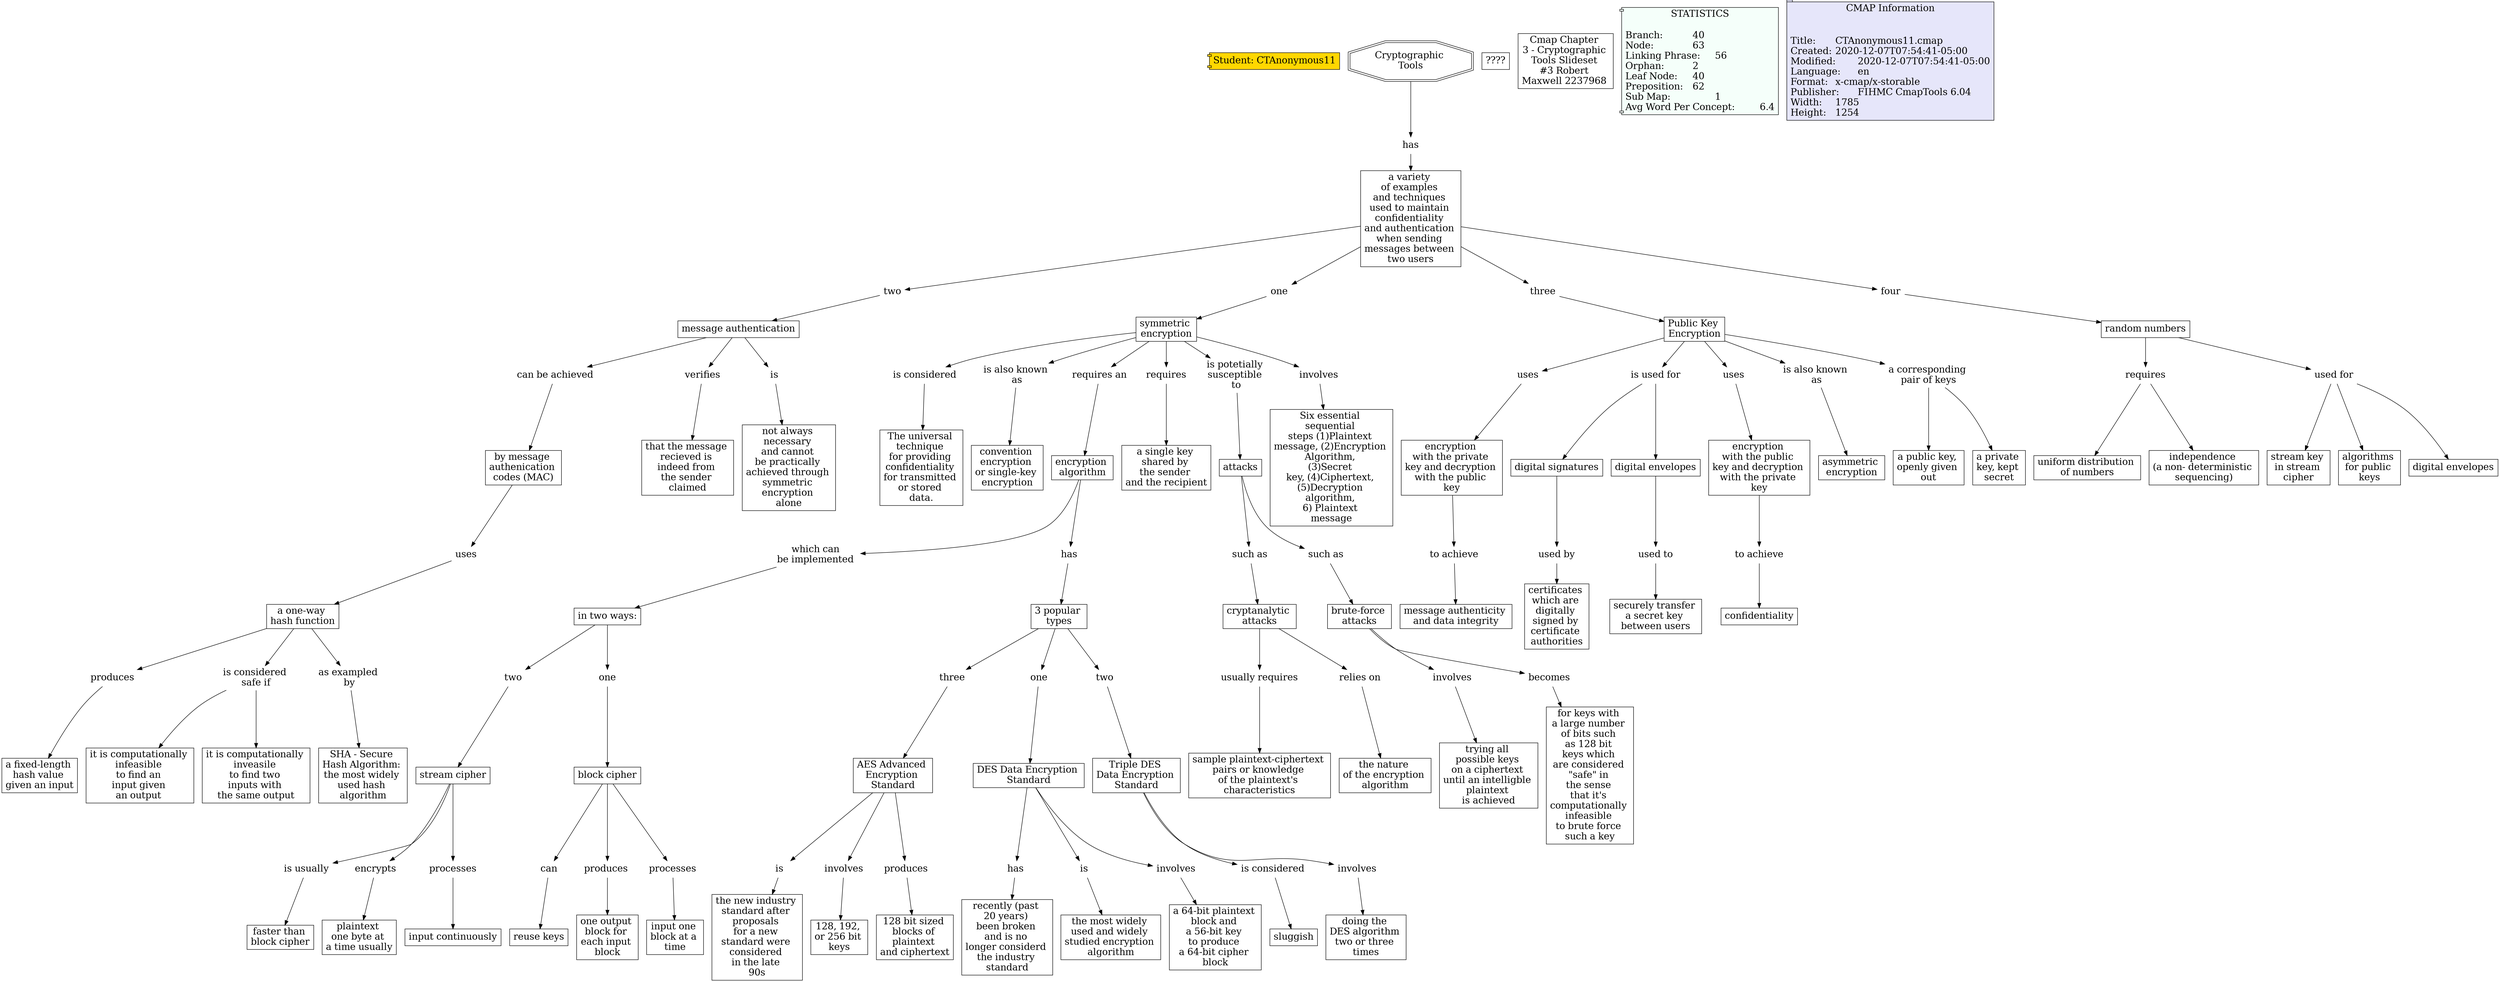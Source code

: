 // The Round Table
digraph {
	Student [label="Student: CTAnonymous11" fillcolor=gold fontsize=20 shape=component style=filled]
	"1RS0HZZTK-278JP14-5SH" [label="is usually
" fontsize=20 shape=none]
	"1RS0HZZTK-QKMTK8-5SD" [label="faster than 
block cipher
" fillcolor=white fontsize=20 shape=rect style=filled]
	"1RS0HZZTK-278JP14-5SH" -> "1RS0HZZTK-QKMTK8-5SD" [constraint=true]
	"1RRBCTRJ9-776TX5-5CS" [label="is considered
" fontsize=20 shape=none]
	"1RRBCTRJ9-19FH3QJ-5CP" [label="The universal 
technique 
for providing 
confidentiality 
for transmitted 
or stored 
data." fillcolor=white fontsize=20 shape=rect style=filled]
	"1RRBCTRJ9-776TX5-5CS" -> "1RRBCTRJ9-19FH3QJ-5CP" [constraint=true]
	"1RS0HBHHK-2B41GMT-45Q" [label="cryptanalytic 
attacks" fillcolor=white fontsize=20 shape=rect style=filled]
	"1RS0HF1YR-1JBD78K-4DR" [label="usually requires
" fontsize=20 shape=none]
	"1RS0HBHHK-2B41GMT-45Q" -> "1RS0HF1YR-1JBD78K-4DR" [constraint=true]
	"1RRBBLRJL-15Z74VP-3JX" [label=two fontsize=20 shape=none]
	"1RRBBLRJL-1F1PTN4-3JT" [label="message authentication
" fillcolor=white fontsize=20 shape=rect style=filled]
	"1RRBBLRJL-15Z74VP-3JX" -> "1RRBBLRJL-1F1PTN4-3JT" [constraint=true]
	"1RS0HTY3H-13X2L50-5DT" [label="stream cipher
" fillcolor=white fontsize=20 shape=rect style=filled]
	"1RS0J0FM1-CBZ259-5VF" [label=encrypts fontsize=20 shape=none]
	"1RS0HTY3H-13X2L50-5DT" -> "1RS0J0FM1-CBZ259-5VF" [constraint=true]
	"1RS0JGTD0-8G5GXK-6VC" [label="is " fontsize=20 shape=none]
	"1RS0JGTCJ-LRW1B2-6V8" [label="the new industry 
standard after 
proposals 
for a new 
standard were 
considered 
in the late 
90s" fillcolor=white fontsize=20 shape=rect style=filled]
	"1RS0JGTD0-8G5GXK-6VC" -> "1RS0JGTCJ-LRW1B2-6V8" [constraint=true]
	"1RS0H1PCR-2BLS2R8-3B7" [label="is also known 
as" fontsize=20 shape=none]
	"1RS0H1PCR-1RK26K2-3B4" [label="convention 
encryption 
or single-key 
encryption" fillcolor=white fontsize=20 shape=rect style=filled]
	"1RS0H1PCR-2BLS2R8-3B7" -> "1RS0H1PCR-1RK26K2-3B4" [constraint=true]
	"1RS0KTXF7-1ZV8PZD-9WX" [label=requires fontsize=20 shape=none]
	"1RS0KTXF7-9XQWYV-9WT" [label="uniform distribution 
of numbers
" fillcolor=white fontsize=20 shape=rect style=filled]
	"1RS0KTXF7-1ZV8PZD-9WX" -> "1RS0KTXF7-9XQWYV-9WT" [constraint=true]
	"1RS0HBKXJ-11JCYXH-46J" [label="brute-force 
attacks" fillcolor=white fontsize=20 shape=rect style=filled]
	"1RS0HH803-1STCYCL-4L0" [label=involves fontsize=20 shape=none]
	"1RS0HBKXJ-11JCYXH-46J" -> "1RS0HH803-1STCYCL-4L0" [constraint=true]
	"1RS0HSVK6-1JN2809-58B" [label="in two ways:
" fillcolor=white fontsize=20 shape=rect style=filled]
	"1RS0HTY3H-YV6WFY-5DX" [label=two fontsize=20 shape=none]
	"1RS0HSVK6-1JN2809-58B" -> "1RS0HTY3H-YV6WFY-5DX" [constraint=true]
	"1RS0HTY3H-13X2L50-5DT" [label="stream cipher
" fillcolor=white fontsize=20 shape=rect style=filled]
	"1RS0HZN5W-Q4YLW3-5QR" [label=processes fontsize=20 shape=none]
	"1RS0HTY3H-13X2L50-5DT" -> "1RS0HZN5W-Q4YLW3-5QR" [constraint=true]
	"1RS0HV7KJ-1ZZ57LF-5G0" [label=one fontsize=20 shape=none]
	"1RS0HV7K0-2C3BPTN-5FX" [label="block cipher
" fillcolor=white fontsize=20 shape=rect style=filled]
	"1RS0HV7KJ-1ZZ57LF-5G0" -> "1RS0HV7K0-2C3BPTN-5FX" [constraint=true]
	"1RS0J2WZ6-16ZMPD7-5ZM" [label="DES Data Encryption 
Standard" fillcolor=white fontsize=20 shape=rect style=filled]
	"1RS0JB7J0-21MPDQC-6HP" [label=has fontsize=20 shape=none]
	"1RS0J2WZ6-16ZMPD7-5ZM" -> "1RS0JB7J0-21MPDQC-6HP" [constraint=true]
	"1RS0JY3BZ-62TM0R-83S" [label=produces fontsize=20 shape=none]
	"1RS0JY3BZ-1MDB65G-83P" [label="a fixed-length 
hash value 
given an input
" fillcolor=white fontsize=20 shape=rect style=filled]
	"1RS0JY3BZ-62TM0R-83S" -> "1RS0JY3BZ-1MDB65G-83P" [constraint=true]
	"1RS0JXQP3-1C02H80-821" [label=uses fontsize=20 shape=none]
	"1RS0JXQP3-1N7NQHY-81Y" [label="a one-way 
hash function
" fillcolor=white fontsize=20 shape=rect style=filled]
	"1RS0JXQP3-1C02H80-821" -> "1RS0JXQP3-1N7NQHY-81Y" [constraint=true]
	"1RRBBLNMC-1RH5411-3J0" [label="symmetric 
encryption" fillcolor=white fontsize=20 shape=rect style=filled]
	"1RS0HRTFK-X3BMM1-56F" [label="requires an
" fontsize=20 shape=none]
	"1RRBBLNMC-1RH5411-3J0" -> "1RS0HRTFK-X3BMM1-56F" [constraint=true]
	"1RS0KM62M-1Y451NH-9GL" [label="used to" fontsize=20 shape=none]
	"1RS0KM62M-1ZFCTPY-9GH" [label="securely transfer 
a secret key 
between users
" fillcolor=white fontsize=20 shape=rect style=filled]
	"1RS0KM62M-1Y451NH-9GL" -> "1RS0KM62M-1ZFCTPY-9GH" [constraint=true]
	"1RRBBLNMC-1RH5411-3J0" [label="symmetric 
encryption" fillcolor=white fontsize=20 shape=rect style=filled]
	"1RRBCTRJ9-776TX5-5CS" [label="is considered
" fontsize=20 shape=none]
	"1RRBBLNMC-1RH5411-3J0" -> "1RRBCTRJ9-776TX5-5CS" [constraint=true]
	"1RRBBLRJL-1F1PTN4-3JT" [label="message authentication
" fillcolor=white fontsize=20 shape=rect style=filled]
	"1RS0JWDKB-21YDHC8-7ZB" [label="can be achieved
" fontsize=20 shape=none]
	"1RRBBLRJL-1F1PTN4-3JT" -> "1RS0JWDKB-21YDHC8-7ZB" [constraint=true]
	"1RS0HSVKP-17MX63P-58F" [label="which can 
be implemented 
" fontsize=20 shape=none]
	"1RS0HSVK6-1JN2809-58B" [label="in two ways:
" fillcolor=white fontsize=20 shape=rect style=filled]
	"1RS0HSVKP-17MX63P-58F" -> "1RS0HSVK6-1JN2809-58B" [constraint=true]
	"1RS0K0BDL-2CV7JV8-86Q" [label="is considered 
safe if" fontsize=20 shape=none]
	"1RS0K0BD2-1N0VFPJ-86M" [label="it is computationally 
infeasible 
to find an 
input given 
an output 
" fillcolor=white fontsize=20 shape=rect style=filled]
	"1RS0K0BDL-2CV7JV8-86Q" -> "1RS0K0BD2-1N0VFPJ-86M" [constraint=true]
	"1RS0KFNX3-26V21WC-97V" [label="to achieve
" fontsize=20 shape=none]
	"1RS0KFNX3-MPLP6S-97R" [label="message authenticity 
and data integrity
" fillcolor=white fontsize=20 shape=rect style=filled]
	"1RS0KFNX3-26V21WC-97V" -> "1RS0KFNX3-MPLP6S-97R" [constraint=true]
	"1RS0J5L1H-404DPQ-65Z" [label=three fontsize=20 shape=none]
	"1RS0J5L1H-1NN60VF-65W" [label="AES Advanced 
Encryption 
Standard" fillcolor=white fontsize=20 shape=rect style=filled]
	"1RS0J5L1H-404DPQ-65Z" -> "1RS0J5L1H-1NN60VF-65W" [constraint=true]
	"1RS0KH10L-1YCV4B9-9BH" [label="digital signatures
" fillcolor=white fontsize=20 shape=rect style=filled]
	"1RS0KNG0N-23WWPT5-9KC" [label="used by" fontsize=20 shape=none]
	"1RS0KH10L-1YCV4B9-9BH" -> "1RS0KNG0N-23WWPT5-9KC" [constraint=true]
	"1RRBBLNMC-1RH5411-3J0" [label="symmetric 
encryption" fillcolor=white fontsize=20 shape=rect style=filled]
	"1RS0H79T8-21VY1F6-40W" [label=requires fontsize=20 shape=none]
	"1RRBBLNMC-1RH5411-3J0" -> "1RS0H79T8-21VY1F6-40W" [constraint=true]
	"1RS0K0BDL-2CV7JV8-86Q" [label="is considered 
safe if" fontsize=20 shape=none]
	"1RS0K2F77-1SRR9YG-8C2" [label="it is computationally 
inveasile 
to find two 
inputs with 
the same output
" fillcolor=white fontsize=20 shape=rect style=filled]
	"1RS0K0BDL-2CV7JV8-86Q" -> "1RS0K2F77-1SRR9YG-8C2" [constraint=true]
	"1RS0J5L1H-1NN60VF-65W" [label="AES Advanced 
Encryption 
Standard" fillcolor=white fontsize=20 shape=rect style=filled]
	"1RS0JJPXK-18C4J14-706" [label=involves fontsize=20 shape=none]
	"1RS0J5L1H-1NN60VF-65W" -> "1RS0JJPXK-18C4J14-706" [constraint=true]
	"1RS0KR01S-27QT95L-9NM" [label="random numbers
" fillcolor=white fontsize=20 shape=rect style=filled]
	"1RS0KTXF7-1ZV8PZD-9WX" [label=requires fontsize=20 shape=none]
	"1RS0KR01S-27QT95L-9NM" -> "1RS0KTXF7-1ZV8PZD-9WX" [constraint=true]
	"1RS0K3J61-1CY40KR-8FZ" [label="as exampled 
by" fontsize=20 shape=none]
	"1RS0K3J61-1F0S1XD-8FW" [label="SHA - Secure 
Hash Algorithm: 
the most widely 
used hash 
algorithm" fillcolor=white fontsize=20 shape=rect style=filled]
	"1RS0K3J61-1CY40KR-8FZ" -> "1RS0K3J61-1F0S1XD-8FW" [constraint=true]
	"1RS0JXQP3-1N7NQHY-81Y" [label="a one-way 
hash function
" fillcolor=white fontsize=20 shape=rect style=filled]
	"1RS0K3J61-1CY40KR-8FZ" [label="as exampled 
by" fontsize=20 shape=none]
	"1RS0JXQP3-1N7NQHY-81Y" -> "1RS0K3J61-1CY40KR-8FZ" [constraint=true]
	"1RRBBM347-24FPQD7-3KW" [label="Public Key 
Encryption" fillcolor=white fontsize=20 shape=rect style=filled]
	"1RS0KCMB8-23085FW-91G" [label=uses fontsize=20 shape=none]
	"1RRBBM347-24FPQD7-3KW" -> "1RS0KCMB8-23085FW-91G" [constraint=true]
	"1RS0J1TP1-1DSDZ8D-5Y2" [label="3 popular 
types" fillcolor=white fontsize=20 shape=rect style=filled]
	"1RS0J2WZ6-LD882H-5ZQ" [label=one fontsize=20 shape=none]
	"1RS0J1TP1-1DSDZ8D-5Y2" -> "1RS0J2WZ6-LD882H-5ZQ" [constraint=true]
	"1RS0J2WZ6-16ZMPD7-5ZM" [label="DES Data Encryption 
Standard" fillcolor=white fontsize=20 shape=rect style=filled]
	"1RS0J7F73-116KT4Q-68H" [label=is fontsize=20 shape=none]
	"1RS0J2WZ6-16ZMPD7-5ZM" -> "1RS0J7F73-116KT4Q-68H" [constraint=true]
	"1RRBBLNMC-1RH5411-3J0" [label="symmetric 
encryption" fillcolor=white fontsize=20 shape=rect style=filled]
	"1RS0H8QD8-WT9RL7-43W" [label="is potetially 
susceptible 
to" fontsize=20 shape=none]
	"1RRBBLNMC-1RH5411-3J0" -> "1RS0H8QD8-WT9RL7-43W" [constraint=true]
	"1RRBBKD91-5FNBBB-39D" [label="a variety 
of examples 
and techniques 
used to maintain 
confidentiality 
and authentication 
when sending 
messages between 
two users" fillcolor=white fontsize=20 shape=rect style=filled]
	"1RRBBLNMW-197BQR5-3J3" [label=one fontsize=20 shape=none]
	"1RRBBKD91-5FNBBB-39D" -> "1RRBBLNMW-197BQR5-3J3" [constraint=true]
	"1RS0HBKXJ-11JCYXH-46J" [label="brute-force 
attacks" fillcolor=white fontsize=20 shape=rect style=filled]
	"1RS0HJMDM-2CWWKT-4Q3" [label=becomes fontsize=20 shape=none]
	"1RS0HBKXJ-11JCYXH-46J" -> "1RS0HJMDM-2CWWKT-4Q3" [constraint=true]
	"1RS0HRTFK-1WKXY1F-56B" [label="encryption 
algorithm" fillcolor=white fontsize=20 shape=rect style=filled]
	"1RS0J1TP1-2CCG5Y-5Y5" [label=has fontsize=20 shape=none]
	"1RS0HRTFK-1WKXY1F-56B" -> "1RS0J1TP1-2CCG5Y-5Y5" [constraint=true]
	"1RRBBM347-24FPQD7-3KW" [label="Public Key 
Encryption" fillcolor=white fontsize=20 shape=rect style=filled]
	"1RS0KH10L-147FBCS-9BL" [label="is used for
" fontsize=20 shape=none]
	"1RRBBM347-24FPQD7-3KW" -> "1RS0KH10L-147FBCS-9BL" [constraint=true]
	"1RS0J0FM1-CBZ259-5VF" [label=encrypts fontsize=20 shape=none]
	"1RS0J0FM1-TGG2FD-5VB" [label="plaintext 
one byte at 
a time usually
" fillcolor=white fontsize=20 shape=rect style=filled]
	"1RS0J0FM1-CBZ259-5VF" -> "1RS0J0FM1-TGG2FD-5VB" [constraint=true]
	"1RS0JXQP3-1N7NQHY-81Y" [label="a one-way 
hash function
" fillcolor=white fontsize=20 shape=rect style=filled]
	"1RS0JY3BZ-62TM0R-83S" [label=produces fontsize=20 shape=none]
	"1RS0JXQP3-1N7NQHY-81Y" -> "1RS0JY3BZ-62TM0R-83S" [constraint=true]
	"1RS0HRTFK-X3BMM1-56F" [label="requires an
" fontsize=20 shape=none]
	"1RS0HRTFK-1WKXY1F-56B" [label="encryption 
algorithm" fillcolor=white fontsize=20 shape=rect style=filled]
	"1RS0HRTFK-X3BMM1-56F" -> "1RS0HRTFK-1WKXY1F-56B" [constraint=true]
	"1RS0J5L1H-1NN60VF-65W" [label="AES Advanced 
Encryption 
Standard" fillcolor=white fontsize=20 shape=rect style=filled]
	"1RS0JKGJ6-76XWPG-723" [label=produces fontsize=20 shape=none]
	"1RS0J5L1H-1NN60VF-65W" -> "1RS0JKGJ6-76XWPG-723" [constraint=true]
	"1RRBBSP7C-16K0R3S-40L" [label=verifies fontsize=20 shape=none]
	"1RRBBSP7C-1PNDC5R-40H" [label="that the message 
recieved is 
indeed from 
the sender 
claimed" fillcolor=white fontsize=20 shape=rect style=filled]
	"1RRBBSP7C-16K0R3S-40L" -> "1RRBBSP7C-1PNDC5R-40H" [constraint=true]
	"1RS0JT7B9-JRXTXB-7V9" [label=is fontsize=20 shape=none]
	"1RS0JT7B9-1JPN7NQ-7V6" [label="not always 
necessary 
and cannot 
be practically 
achieved through 
symmetric 
encryption 
alone" fillcolor=white fontsize=20 shape=rect style=filled]
	"1RS0JT7B9-JRXTXB-7V9" -> "1RS0JT7B9-1JPN7NQ-7V6" [constraint=true]
	"1RS0HTY3H-13X2L50-5DT" [label="stream cipher
" fillcolor=white fontsize=20 shape=rect style=filled]
	"1RS0HZZTK-278JP14-5SH" [label="is usually
" fontsize=20 shape=none]
	"1RS0HTY3H-13X2L50-5DT" -> "1RS0HZZTK-278JP14-5SH" [constraint=true]
	"1RS0K8W3Q-BZXKH4-8TS" [label=uses fontsize=20 shape=none]
	"1RS0K8W3Q-5N6LW2-8TP" [label="encryption 
with the public 
key and decryption 
with the private 
key" fillcolor=white fontsize=20 shape=rect style=filled]
	"1RS0K8W3Q-BZXKH4-8TS" -> "1RS0K8W3Q-5N6LW2-8TP" [constraint=true]
	"1RS0KCMB8-212S3LH-91C" [label="encryption 
with the private 
key and decryption 
with the public 
key" fillcolor=white fontsize=20 shape=rect style=filled]
	"1RS0KFNX3-26V21WC-97V" [label="to achieve
" fontsize=20 shape=none]
	"1RS0KCMB8-212S3LH-91C" -> "1RS0KFNX3-26V21WC-97V" [constraint=true]
	"1RS0K5R3Y-619MN5-8LL" [label="is also known 
as" fontsize=20 shape=none]
	"1RS0K5R3Y-15R16D8-8LH" [label="asymmetric 
encryption" fillcolor=white fontsize=20 shape=rect style=filled]
	"1RS0K5R3Y-619MN5-8LL" -> "1RS0K5R3Y-15R16D8-8LH" [constraint=true]
	"1RRBBLNMC-1RH5411-3J0" [label="symmetric 
encryption" fillcolor=white fontsize=20 shape=rect style=filled]
	"1RS0H3JVF-BBDGNB-3LV" [label=involves fontsize=20 shape=none]
	"1RRBBLNMC-1RH5411-3J0" -> "1RS0H3JVF-BBDGNB-3LV" [constraint=true]
	"1RS0K8W3Q-5N6LW2-8TP" [label="encryption 
with the public 
key and decryption 
with the private 
key" fillcolor=white fontsize=20 shape=rect style=filled]
	"1RS0KC07M-1MFLCV0-8ZR" [label="to achieve
" fontsize=20 shape=none]
	"1RS0K8W3Q-5N6LW2-8TP" -> "1RS0KC07M-1MFLCV0-8ZR" [constraint=true]
	"1RS0KRNRK-27GL99D-9Q5" [label="used for" fontsize=20 shape=none]
	"1RS0KSDV7-1Q5CZ91-9T2" [label="stream key 
in stream 
cipher" fillcolor=white fontsize=20 shape=rect style=filled]
	"1RS0KRNRK-27GL99D-9Q5" -> "1RS0KSDV7-1Q5CZ91-9T2" [constraint=true]
	"1RS0KTXF7-1ZV8PZD-9WX" [label=requires fontsize=20 shape=none]
	"1RS0KVP4Z-26WFRN1-9ZF" [label="independence 
(a non- deterministic 
sequencing)" fillcolor=white fontsize=20 shape=rect style=filled]
	"1RS0KTXF7-1ZV8PZD-9WX" -> "1RS0KVP4Z-26WFRN1-9ZF" [constraint=true]
	"1RRBBM347-24FPQD7-3KW" [label="Public Key 
Encryption" fillcolor=white fontsize=20 shape=rect style=filled]
	"1RRBBVNSX-201BH9B-460" [label="a corresponding 
pair of keys
" fontsize=20 shape=none]
	"1RRBBM347-24FPQD7-3KW" -> "1RRBBVNSX-201BH9B-460" [constraint=true]
	"1RS0HBHHK-281Y8B9-45T" [label="such as" fontsize=20 shape=none]
	"1RS0HBHHK-2B41GMT-45Q" [label="cryptanalytic 
attacks" fillcolor=white fontsize=20 shape=rect style=filled]
	"1RS0HBHHK-281Y8B9-45T" -> "1RS0HBHHK-2B41GMT-45Q" [constraint=true]
	"1RRBBM347-24FPQD7-3KW" [label="Public Key 
Encryption" fillcolor=white fontsize=20 shape=rect style=filled]
	"1RS0K8W3Q-BZXKH4-8TS" [label=uses fontsize=20 shape=none]
	"1RRBBM347-24FPQD7-3KW" -> "1RS0K8W3Q-BZXKH4-8TS" [constraint=true]
	"1RRBBLNMC-1RH5411-3J0" [label="symmetric 
encryption" fillcolor=white fontsize=20 shape=rect style=filled]
	"1RS0H1PCR-2BLS2R8-3B7" [label="is also known 
as" fontsize=20 shape=none]
	"1RRBBLNMC-1RH5411-3J0" -> "1RS0H1PCR-2BLS2R8-3B7" [constraint=true]
	"1RS0H8QD8-1T69T7L-43S" [label=attacks fillcolor=white fontsize=20 shape=rect style=filled]
	"1RS0HBHHK-281Y8B9-45T" [label="such as" fontsize=20 shape=none]
	"1RS0H8QD8-1T69T7L-43S" -> "1RS0HBHHK-281Y8B9-45T" [constraint=true]
	"1RS0HV7K0-2C3BPTN-5FX" [label="block cipher
" fillcolor=white fontsize=20 shape=rect style=filled]
	"1RS0HXK27-18GWLP-5LG" [label=can fontsize=20 shape=none]
	"1RS0HV7K0-2C3BPTN-5FX" -> "1RS0HXK27-18GWLP-5LG" [constraint=true]
	"1RS0JXQP3-1N7NQHY-81Y" [label="a one-way 
hash function
" fillcolor=white fontsize=20 shape=rect style=filled]
	"1RS0K0BDL-2CV7JV8-86Q" [label="is considered 
safe if" fontsize=20 shape=none]
	"1RS0JXQP3-1N7NQHY-81Y" -> "1RS0K0BDL-2CV7JV8-86Q" [constraint=true]
	"1RS0KR01S-27QT95L-9NM" [label="random numbers
" fillcolor=white fontsize=20 shape=rect style=filled]
	"1RS0KRNRK-27GL99D-9Q5" [label="used for" fontsize=20 shape=none]
	"1RS0KR01S-27QT95L-9NM" -> "1RS0KRNRK-27GL99D-9Q5" [constraint=true]
	"1RS0JWDKB-1ZY76MS-7Z7" [label="by message 
authenication 
codes (MAC)
" fillcolor=white fontsize=20 shape=rect style=filled]
	"1RS0JXQP3-1C02H80-821" [label=uses fontsize=20 shape=none]
	"1RS0JWDKB-1ZY76MS-7Z7" -> "1RS0JXQP3-1C02H80-821" [constraint=true]
	"1RS0J1TP1-1DSDZ8D-5Y2" [label="3 popular 
types" fillcolor=white fontsize=20 shape=rect style=filled]
	"1RS0J5L1H-404DPQ-65Z" [label=three fontsize=20 shape=none]
	"1RS0J1TP1-1DSDZ8D-5Y2" -> "1RS0J5L1H-404DPQ-65Z" [constraint=true]
	"1RS0JKGJ6-76XWPG-723" [label=produces fontsize=20 shape=none]
	"1RS0JKGJ6-19NK9S7-720" [label="128 bit sized 
blocks of 
plaintext 
and ciphertext
" fillcolor=white fontsize=20 shape=rect style=filled]
	"1RS0JKGJ6-76XWPG-723" -> "1RS0JKGJ6-19NK9S7-720" [constraint=true]
	"1RRBBM347-1H13186-3KZ" [label=three fontsize=20 shape=none]
	"1RRBBM347-24FPQD7-3KW" [label="Public Key 
Encryption" fillcolor=white fontsize=20 shape=rect style=filled]
	"1RRBBM347-1H13186-3KZ" -> "1RRBBM347-24FPQD7-3KW" [constraint=true]
	"1RS0J5L1H-1NN60VF-65W" [label="AES Advanced 
Encryption 
Standard" fillcolor=white fontsize=20 shape=rect style=filled]
	"1RS0JGTD0-8G5GXK-6VC" [label="is " fontsize=20 shape=none]
	"1RS0J5L1H-1NN60VF-65W" -> "1RS0JGTD0-8G5GXK-6VC" [constraint=true]
	"1RS0HRTFK-1WKXY1F-56B" [label="encryption 
algorithm" fillcolor=white fontsize=20 shape=rect style=filled]
	"1RS0HSVKP-17MX63P-58F" [label="which can 
be implemented 
" fontsize=20 shape=none]
	"1RS0HRTFK-1WKXY1F-56B" -> "1RS0HSVKP-17MX63P-58F" [constraint=true]
	"1RS0JWDKB-21YDHC8-7ZB" [label="can be achieved
" fontsize=20 shape=none]
	"1RS0JWDKB-1ZY76MS-7Z7" [label="by message 
authenication 
codes (MAC)
" fillcolor=white fontsize=20 shape=rect style=filled]
	"1RS0JWDKB-21YDHC8-7ZB" -> "1RS0JWDKB-1ZY76MS-7Z7" [constraint=true]
	"1RS0HBHHK-2B41GMT-45Q" [label="cryptanalytic 
attacks" fillcolor=white fontsize=20 shape=rect style=filled]
	"1RS0HD8XM-9SM9SP-499" [label="relies on" fontsize=20 shape=none]
	"1RS0HBHHK-2B41GMT-45Q" -> "1RS0HD8XM-9SM9SP-499" [constraint=true]
	"1RS0HJMDM-2CWWKT-4Q3" [label=becomes fontsize=20 shape=none]
	"1RS0HJMDM-H6M603-4Q0" [label="for keys with 
a large number 
of bits such 
as 128 bit 
keys which 
are considered 
\"safe\" in 
the sense 
that it's 
computationally 
infeasible 
to brute force 
such a key
" fillcolor=white fontsize=20 shape=rect style=filled]
	"1RS0HJMDM-2CWWKT-4Q3" -> "1RS0HJMDM-H6M603-4Q0" [constraint=true]
	"1RS0JFJHT-D00VP8-6SV" [label="is considered
" fontsize=20 shape=none]
	"1RS0JFJHP-L8BC4F-6SR" [label=sluggish fillcolor=white fontsize=20 shape=rect style=filled]
	"1RS0JFJHT-D00VP8-6SV" -> "1RS0JFJHP-L8BC4F-6SR" [constraint=true]
	"1RS0H79T8-21VY1F6-40W" [label=requires fontsize=20 shape=none]
	"1RS0H79T8-BSFLLW-40S" [label="a single key 
shared by 
the sender 
and the recipient
" fillcolor=white fontsize=20 shape=rect style=filled]
	"1RS0H79T8-21VY1F6-40W" -> "1RS0H79T8-BSFLLW-40S" [constraint=true]
	"1RRBBVNSX-201BH9B-460" [label="a corresponding 
pair of keys
" fontsize=20 shape=none]
	"1RS0K75K6-1XJ8GWM-8R7" [label="a public key, 
openly given 
out" fillcolor=white fontsize=20 shape=rect style=filled]
	"1RRBBVNSX-201BH9B-460" -> "1RS0K75K6-1XJ8GWM-8R7" [constraint=true]
	"1RS0HTY3H-YV6WFY-5DX" [label=two fontsize=20 shape=none]
	"1RS0HTY3H-13X2L50-5DT" [label="stream cipher
" fillcolor=white fontsize=20 shape=rect style=filled]
	"1RS0HTY3H-YV6WFY-5DX" -> "1RS0HTY3H-13X2L50-5DT" [constraint=true]
	"1RS0J2WZ6-16ZMPD7-5ZM" [label="DES Data Encryption 
Standard" fillcolor=white fontsize=20 shape=rect style=filled]
	"1RS0J8SZC-WW9H54-6D2" [label=involves fontsize=20 shape=none]
	"1RS0J2WZ6-16ZMPD7-5ZM" -> "1RS0J8SZC-WW9H54-6D2" [constraint=true]
	"1RS0HZN5W-Q4YLW3-5QR" [label=processes fontsize=20 shape=none]
	"1RS0HZN5W-KM29C7-5QN" [label="input continuously
" fillcolor=white fontsize=20 shape=rect style=filled]
	"1RS0HZN5W-Q4YLW3-5QR" -> "1RS0HZN5W-KM29C7-5QN" [constraint=true]
	"1RS0HXK27-18GWLP-5LG" [label=can fontsize=20 shape=none]
	"1RS0HXK1Q-1WW9PN8-5LC" [label="reuse keys
" fillcolor=white fontsize=20 shape=rect style=filled]
	"1RS0HXK27-18GWLP-5LG" -> "1RS0HXK1Q-1WW9PN8-5LC" [constraint=true]
	"1RS0JDGM0-26SRLFS-6NL" [label=involves fontsize=20 shape=none]
	"1RS0JDGM0-1D19TPB-6NH" [label="doing the 
DES algorithm 
two or three 
times" fillcolor=white fontsize=20 shape=rect style=filled]
	"1RS0JDGM0-26SRLFS-6NL" -> "1RS0JDGM0-1D19TPB-6NH" [constraint=true]
	"1RS0KRNRK-27GL99D-9Q5" [label="used for" fontsize=20 shape=none]
	"1RS0KRNRK-Z917YL-9Q2" [label="algorithms 
for public 
keys" fillcolor=white fontsize=20 shape=rect style=filled]
	"1RS0KRNRK-27GL99D-9Q5" -> "1RS0KRNRK-Z917YL-9Q2" [constraint=true]
	"1RS0HD8XM-9SM9SP-499" [label="relies on" fontsize=20 shape=none]
	"1RS0HD8XM-C20JWV-496" [label="the nature 
of the encryption 
algorithm" fillcolor=white fontsize=20 shape=rect style=filled]
	"1RS0HD8XM-9SM9SP-499" -> "1RS0HD8XM-C20JWV-496" [constraint=true]
	"1RS0J2WZ6-LD882H-5ZQ" [label=one fontsize=20 shape=none]
	"1RS0J2WZ6-16ZMPD7-5ZM" [label="DES Data Encryption 
Standard" fillcolor=white fontsize=20 shape=rect style=filled]
	"1RS0J2WZ6-LD882H-5ZQ" -> "1RS0J2WZ6-16ZMPD7-5ZM" [constraint=true]
	"1RS0J8SZC-WW9H54-6D2" [label=involves fontsize=20 shape=none]
	"1RS0J8SZC-16MRQ2L-6CZ" [label="a 64-bit plaintext 
block and 
a 56-bit key 
to produce 
a 64-bit cipher 
block" fillcolor=white fontsize=20 shape=rect style=filled]
	"1RS0J8SZC-WW9H54-6D2" -> "1RS0J8SZC-16MRQ2L-6CZ" [constraint=true]
	"1RRBBKD91-5FNBBB-39D" [label="a variety 
of examples 
and techniques 
used to maintain 
confidentiality 
and authentication 
when sending 
messages between 
two users" fillcolor=white fontsize=20 shape=rect style=filled]
	"1RS0KR01S-2BRS6L4-9NQ" [label=four fontsize=20 shape=none]
	"1RRBBKD91-5FNBBB-39D" -> "1RS0KR01S-2BRS6L4-9NQ" [constraint=true]
	"1RS0KRNRK-27GL99D-9Q5" [label="used for" fontsize=20 shape=none]
	"1RS0KT7S5-2D4GSKM-9VP" [label="digital envelopes
" fillcolor=white fontsize=20 shape=rect style=filled]
	"1RS0KRNRK-27GL99D-9Q5" -> "1RS0KT7S5-2D4GSKM-9VP" [constraint=true]
	"1RS0J1TP1-2CCG5Y-5Y5" [label=has fontsize=20 shape=none]
	"1RS0J1TP1-1DSDZ8D-5Y2" [label="3 popular 
types" fillcolor=white fontsize=20 shape=rect style=filled]
	"1RS0J1TP1-2CCG5Y-5Y5" -> "1RS0J1TP1-1DSDZ8D-5Y2" [constraint=true]
	"1RS0J3CFK-SQJ1R7-61R" [label=two fontsize=20 shape=none]
	"1RS0J3CFK-VZG9FG-61N" [label="Triple DES 
Data Encryption 
Standard" fillcolor=white fontsize=20 shape=rect style=filled]
	"1RS0J3CFK-SQJ1R7-61R" -> "1RS0J3CFK-VZG9FG-61N" [constraint=true]
	"1RRBBLRJL-1F1PTN4-3JT" [label="message authentication
" fillcolor=white fontsize=20 shape=rect style=filled]
	"1RRBBSP7C-16K0R3S-40L" [label=verifies fontsize=20 shape=none]
	"1RRBBLRJL-1F1PTN4-3JT" -> "1RRBBSP7C-16K0R3S-40L" [constraint=true]
	"1RS0KC07M-1MFLCV0-8ZR" [label="to achieve
" fontsize=20 shape=none]
	"1RS0KC07M-2BRYRQL-8ZN" [label=confidentiality fillcolor=white fontsize=20 shape=rect style=filled]
	"1RS0KC07M-1MFLCV0-8ZR" -> "1RS0KC07M-2BRYRQL-8ZN" [constraint=true]
	"1RS0HBKY1-100YBSJ-46M" [label="such as" fontsize=20 shape=none]
	"1RS0HBKXJ-11JCYXH-46J" [label="brute-force 
attacks" fillcolor=white fontsize=20 shape=rect style=filled]
	"1RS0HBKY1-100YBSJ-46M" -> "1RS0HBKXJ-11JCYXH-46J" [constraint=true]
	"1RS0HF1YR-1JBD78K-4DR" [label="usually requires
" fontsize=20 shape=none]
	"1RS0HF1YR-156J54H-4DN" [label="sample plaintext-ciphertext 
pairs or knowledge 
of the plaintext's 
characteristics" fillcolor=white fontsize=20 shape=rect style=filled]
	"1RS0HF1YR-1JBD78K-4DR" -> "1RS0HF1YR-156J54H-4DN" [constraint=true]
	"1RS0HXTJW-14C4KXL-5MQ" [label="produces " fontsize=20 shape=none]
	"1RS0HXTJW-117CT61-5MM" [label="one output 
block for 
each input 
block" fillcolor=white fontsize=20 shape=rect style=filled]
	"1RS0HXTJW-14C4KXL-5MQ" -> "1RS0HXTJW-117CT61-5MM" [constraint=true]
	"1RS0KCMB8-23085FW-91G" [label=uses fontsize=20 shape=none]
	"1RS0KCMB8-212S3LH-91C" [label="encryption 
with the private 
key and decryption 
with the public 
key" fillcolor=white fontsize=20 shape=rect style=filled]
	"1RS0KCMB8-23085FW-91G" -> "1RS0KCMB8-212S3LH-91C" [constraint=true]
	"1RRBBKD91-1JPVL41-39H" [label=has fontsize=20 shape=none]
	"1RRBBKD91-5FNBBB-39D" [label="a variety 
of examples 
and techniques 
used to maintain 
confidentiality 
and authentication 
when sending 
messages between 
two users" fillcolor=white fontsize=20 shape=rect style=filled]
	"1RRBBKD91-1JPVL41-39H" -> "1RRBBKD91-5FNBBB-39D" [constraint=true]
	"1RS0KR01S-2BRS6L4-9NQ" [label=four fontsize=20 shape=none]
	"1RS0KR01S-27QT95L-9NM" [label="random numbers
" fillcolor=white fontsize=20 shape=rect style=filled]
	"1RS0KR01S-2BRS6L4-9NQ" -> "1RS0KR01S-27QT95L-9NM" [constraint=true]
	"1RRB9NB7H-76798R-B9" [label="Cryptographic 
Tools" fillcolor=white fontsize=20 shape=doubleoctagon style=filled]
	"1RRBBKD91-1JPVL41-39H" [label=has fontsize=20 shape=none]
	"1RRB9NB7H-76798R-B9" -> "1RRBBKD91-1JPVL41-39H" [constraint=true]
	"1RS0KH10L-147FBCS-9BL" [label="is used for
" fontsize=20 shape=none]
	"1RS0KH10L-1YCV4B9-9BH" [label="digital signatures
" fillcolor=white fontsize=20 shape=rect style=filled]
	"1RS0KH10L-147FBCS-9BL" -> "1RS0KH10L-1YCV4B9-9BH" [constraint=true]
	"1RS0HV7K0-2C3BPTN-5FX" [label="block cipher
" fillcolor=white fontsize=20 shape=rect style=filled]
	"1RS0HXTJW-14C4KXL-5MQ" [label="produces " fontsize=20 shape=none]
	"1RS0HV7K0-2C3BPTN-5FX" -> "1RS0HXTJW-14C4KXL-5MQ" [constraint=true]
	"1RRBBLNMW-197BQR5-3J3" [label=one fontsize=20 shape=none]
	"1RRBBLNMC-1RH5411-3J0" [label="symmetric 
encryption" fillcolor=white fontsize=20 shape=rect style=filled]
	"1RRBBLNMW-197BQR5-3J3" -> "1RRBBLNMC-1RH5411-3J0" [constraint=true]
	"1RRBBLRJL-1F1PTN4-3JT" [label="message authentication
" fillcolor=white fontsize=20 shape=rect style=filled]
	"1RS0JT7B9-JRXTXB-7V9" [label=is fontsize=20 shape=none]
	"1RRBBLRJL-1F1PTN4-3JT" -> "1RS0JT7B9-JRXTXB-7V9" [constraint=true]
	"1RS0HH803-1STCYCL-4L0" [label=involves fontsize=20 shape=none]
	"1RS0HH803-25N6JYD-4KX" [label="trying all 
possible keys 
on a ciphertext 
until an intelligble 
plaintext 
is achieved
" fillcolor=white fontsize=20 shape=rect style=filled]
	"1RS0HH803-1STCYCL-4L0" -> "1RS0HH803-25N6JYD-4KX" [constraint=true]
	"1RS0HWN7S-1QBD37N-5JD" [label=processes fontsize=20 shape=none]
	"1RS0HWN7S-1S8TJBS-5J9" [label="input one 
block at a 
time" fillcolor=white fontsize=20 shape=rect style=filled]
	"1RS0HWN7S-1QBD37N-5JD" -> "1RS0HWN7S-1S8TJBS-5J9" [constraint=true]
	"1RRBBKD91-5FNBBB-39D" [label="a variety 
of examples 
and techniques 
used to maintain 
confidentiality 
and authentication 
when sending 
messages between 
two users" fillcolor=white fontsize=20 shape=rect style=filled]
	"1RRBBM347-1H13186-3KZ" [label=three fontsize=20 shape=none]
	"1RRBBKD91-5FNBBB-39D" -> "1RRBBM347-1H13186-3KZ" [constraint=true]
	"1RRBBVNSX-201BH9B-460" [label="a corresponding 
pair of keys
" fontsize=20 shape=none]
	"1RRBBVNSX-1D6NTWG-45X" [label="a private 
key, kept 
secret" fillcolor=white fontsize=20 shape=rect style=filled]
	"1RRBBVNSX-201BH9B-460" -> "1RRBBVNSX-1D6NTWG-45X" [constraint=true]
	"1RS0J7F73-116KT4Q-68H" [label=is fontsize=20 shape=none]
	"1RS0J7F73-1W4KK0V-68D" [label="the most widely 
used and widely 
studied encryption 
algorithm" fillcolor=white fontsize=20 shape=rect style=filled]
	"1RS0J7F73-116KT4Q-68H" -> "1RS0J7F73-1W4KK0V-68D" [constraint=true]
	"1RS0H8QD8-WT9RL7-43W" [label="is potetially 
susceptible 
to" fontsize=20 shape=none]
	"1RS0H8QD8-1T69T7L-43S" [label=attacks fillcolor=white fontsize=20 shape=rect style=filled]
	"1RS0H8QD8-WT9RL7-43W" -> "1RS0H8QD8-1T69T7L-43S" [constraint=true]
	"1RS0JB7J0-21MPDQC-6HP" [label=has fontsize=20 shape=none]
	"1RS0JB7HW-5Q3XST-6HL" [label="recently (past 
20 years) 
been broken 
and is no 
longer considerd 
the industry 
standard" fillcolor=white fontsize=20 shape=rect style=filled]
	"1RS0JB7J0-21MPDQC-6HP" -> "1RS0JB7HW-5Q3XST-6HL" [constraint=true]
	"1RS0KH10L-147FBCS-9BL" [label="is used for
" fontsize=20 shape=none]
	"1RS0KHGQH-1Y4NLDK-9D9" [label="digital envelopes
" fillcolor=white fontsize=20 shape=rect style=filled]
	"1RS0KH10L-147FBCS-9BL" -> "1RS0KHGQH-1Y4NLDK-9D9" [constraint=true]
	"1RS0HV7K0-2C3BPTN-5FX" [label="block cipher
" fillcolor=white fontsize=20 shape=rect style=filled]
	"1RS0HWN7S-1QBD37N-5JD" [label=processes fontsize=20 shape=none]
	"1RS0HV7K0-2C3BPTN-5FX" -> "1RS0HWN7S-1QBD37N-5JD" [constraint=true]
	"1RS0KNG0N-23WWPT5-9KC" [label="used by" fontsize=20 shape=none]
	"1RS0KNG0N-RHH9X2-9K8" [label="certificates 
which are 
digitally 
signed by 
certificate 
authorities" fillcolor=white fontsize=20 shape=rect style=filled]
	"1RS0KNG0N-23WWPT5-9KC" -> "1RS0KNG0N-RHH9X2-9K8" [constraint=true]
	"1RRBBKD91-5FNBBB-39D" [label="a variety 
of examples 
and techniques 
used to maintain 
confidentiality 
and authentication 
when sending 
messages between 
two users" fillcolor=white fontsize=20 shape=rect style=filled]
	"1RRBBLRJL-15Z74VP-3JX" [label=two fontsize=20 shape=none]
	"1RRBBKD91-5FNBBB-39D" -> "1RRBBLRJL-15Z74VP-3JX" [constraint=true]
	"1RS0KHGQH-1Y4NLDK-9D9" [label="digital envelopes
" fillcolor=white fontsize=20 shape=rect style=filled]
	"1RS0KM62M-1Y451NH-9GL" [label="used to" fontsize=20 shape=none]
	"1RS0KHGQH-1Y4NLDK-9D9" -> "1RS0KM62M-1Y451NH-9GL" [constraint=true]
	"1RS0J3CFK-VZG9FG-61N" [label="Triple DES 
Data Encryption 
Standard" fillcolor=white fontsize=20 shape=rect style=filled]
	"1RS0JFJHT-D00VP8-6SV" [label="is considered
" fontsize=20 shape=none]
	"1RS0J3CFK-VZG9FG-61N" -> "1RS0JFJHT-D00VP8-6SV" [constraint=true]
	"1RS0HSVK6-1JN2809-58B" [label="in two ways:
" fillcolor=white fontsize=20 shape=rect style=filled]
	"1RS0HV7KJ-1ZZ57LF-5G0" [label=one fontsize=20 shape=none]
	"1RS0HSVK6-1JN2809-58B" -> "1RS0HV7KJ-1ZZ57LF-5G0" [constraint=true]
	"1RS0J1TP1-1DSDZ8D-5Y2" [label="3 popular 
types" fillcolor=white fontsize=20 shape=rect style=filled]
	"1RS0J3CFK-SQJ1R7-61R" [label=two fontsize=20 shape=none]
	"1RS0J1TP1-1DSDZ8D-5Y2" -> "1RS0J3CFK-SQJ1R7-61R" [constraint=true]
	"1RS0JJPXK-18C4J14-706" [label=involves fontsize=20 shape=none]
	"1RS0JJPXK-251XG34-703" [label="128, 192, 
or 256 bit 
keys" fillcolor=white fontsize=20 shape=rect style=filled]
	"1RS0JJPXK-18C4J14-706" -> "1RS0JJPXK-251XG34-703" [constraint=true]
	"1RS0H3JVF-BBDGNB-3LV" [label=involves fontsize=20 shape=none]
	"1RS0H3JVF-1W0CVLV-3LR" [label="Six essential 
sequential 
steps (1)Plaintext 
message, (2)Encryption 
Algorithm, 
(3)Secret 
key, (4)Ciphertext, 
(5)Decryption 
algorithm, 
6) Plaintext 
message" fillcolor=white fontsize=20 shape=rect style=filled]
	"1RS0H3JVF-BBDGNB-3LV" -> "1RS0H3JVF-1W0CVLV-3LR" [constraint=true]
	"1RS0H8QD8-1T69T7L-43S" [label=attacks fillcolor=white fontsize=20 shape=rect style=filled]
	"1RS0HBKY1-100YBSJ-46M" [label="such as" fontsize=20 shape=none]
	"1RS0H8QD8-1T69T7L-43S" -> "1RS0HBKY1-100YBSJ-46M" [constraint=true]
	"1RRBBM347-24FPQD7-3KW" [label="Public Key 
Encryption" fillcolor=white fontsize=20 shape=rect style=filled]
	"1RS0K5R3Y-619MN5-8LL" [label="is also known 
as" fontsize=20 shape=none]
	"1RRBBM347-24FPQD7-3KW" -> "1RS0K5R3Y-619MN5-8LL" [constraint=true]
	"1RS0J3CFK-VZG9FG-61N" [label="Triple DES 
Data Encryption 
Standard" fillcolor=white fontsize=20 shape=rect style=filled]
	"1RS0JDGM0-26SRLFS-6NL" [label=involves fontsize=20 shape=none]
	"1RS0J3CFK-VZG9FG-61N" -> "1RS0JDGM0-26SRLFS-6NL" [constraint=true]
	"1RS0KJYHV-1897FV7-9FH" [label="????" fillcolor=white fontsize=20 shape=rect style=filled]
	"1RRB9PTYQ-G8BMM7-L9" [label="Cmap Chapter 
3 - Cryptographic 
Tools Slideset 
#3 Robert 
Maxwell 2237968 
" fillcolor=white fontsize=20 shape=rect style=filled]
	statictics [label="STATISTICS
\lBranch:		40\lNode:		63\lLinking Phrase:	56\lOrphan:		2\lLeaf Node:	40\lPreposition:	62\lSub Map:		1\lAvg Word Per Concept:	6.4\l" Gsplines=true fillcolor="#F5FFFA" fontsize=20 shape=component style=filled]
	file_info [label="CMAP Information

\lTitle:	CTAnonymous11.cmap\lCreated:	2020-12-07T07:54:41-05:00\lModified:	2020-12-07T07:54:41-05:00\lLanguage:	en\lFormat:	x-cmap/x-storable\lPublisher:	FIHMC CmapTools 6.04\lWidth:	1785\lHeight:	1254\l" Gsplines=true fillcolor="#E6E6FA" fontsize=20 shape=tab style=filled]
}
